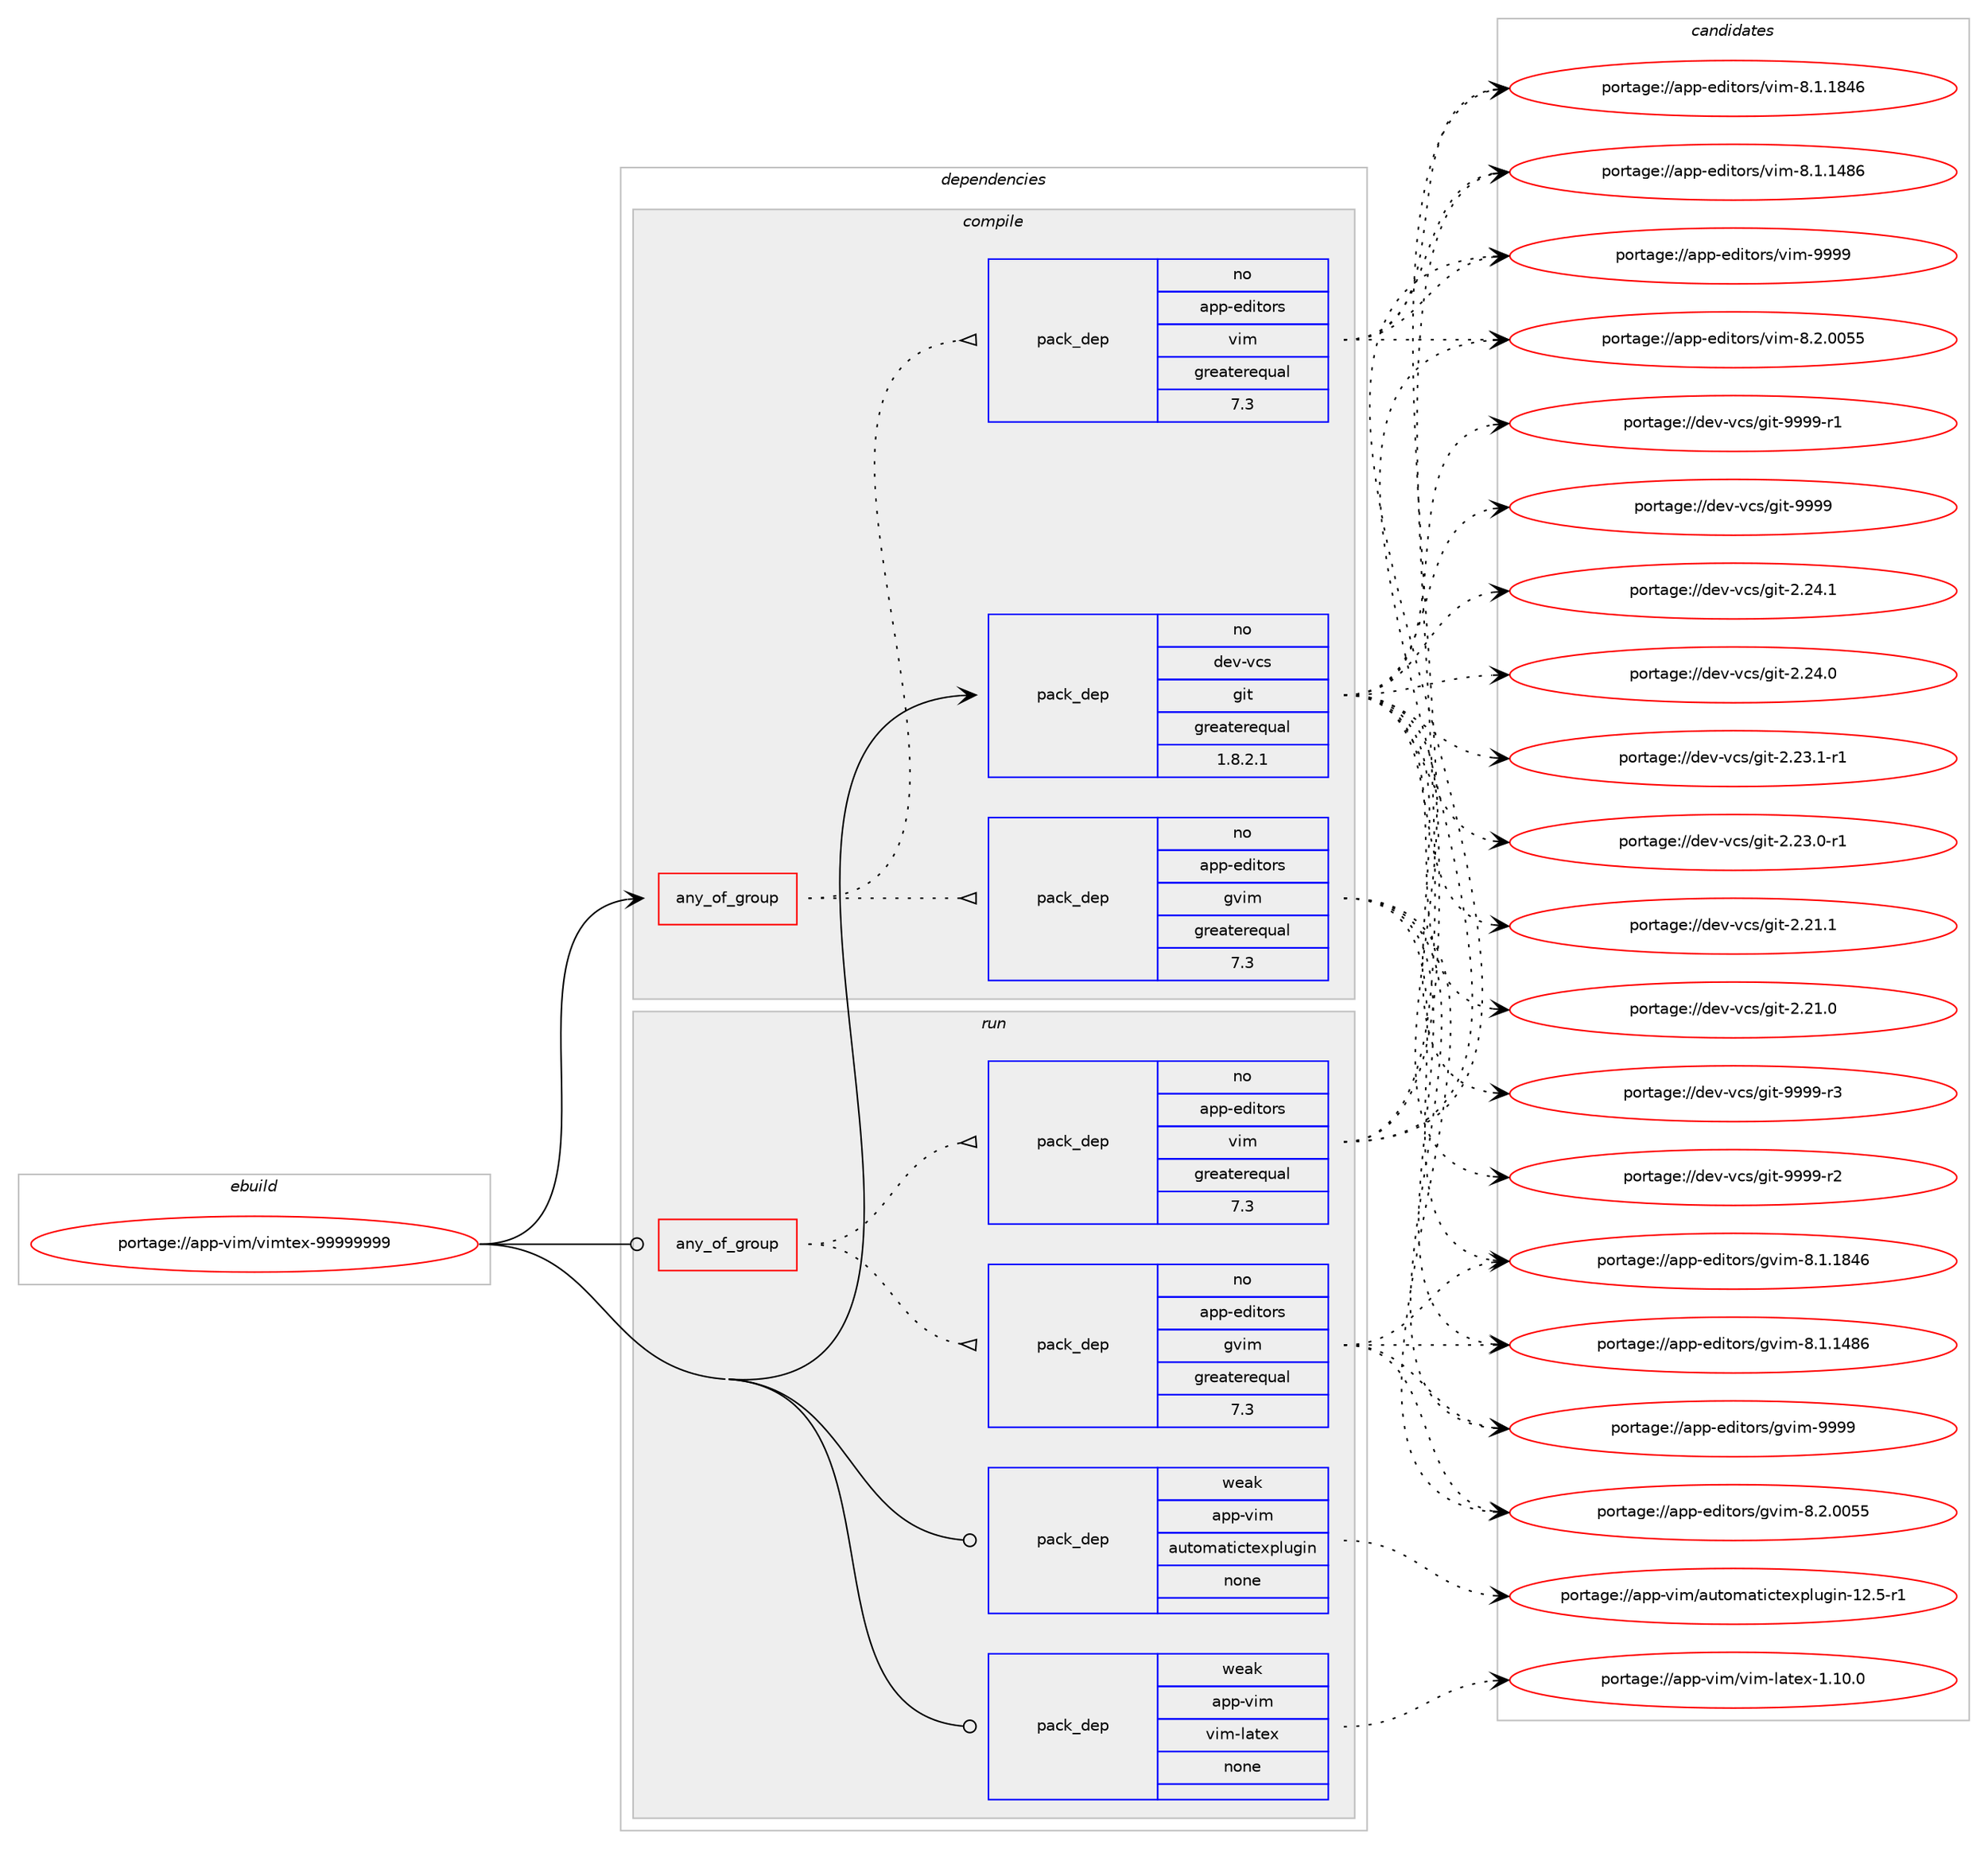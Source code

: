 digraph prolog {

# *************
# Graph options
# *************

newrank=true;
concentrate=true;
compound=true;
graph [rankdir=LR,fontname=Helvetica,fontsize=10,ranksep=1.5];#, ranksep=2.5, nodesep=0.2];
edge  [arrowhead=vee];
node  [fontname=Helvetica,fontsize=10];

# **********
# The ebuild
# **********

subgraph cluster_leftcol {
color=gray;
rank=same;
label=<<i>ebuild</i>>;
id [label="portage://app-vim/vimtex-99999999", color=red, width=4, href="../app-vim/vimtex-99999999.svg"];
}

# ****************
# The dependencies
# ****************

subgraph cluster_midcol {
color=gray;
label=<<i>dependencies</i>>;
subgraph cluster_compile {
fillcolor="#eeeeee";
style=filled;
label=<<i>compile</i>>;
subgraph any7125 {
dependency588837 [label=<<TABLE BORDER="0" CELLBORDER="1" CELLSPACING="0" CELLPADDING="4"><TR><TD CELLPADDING="10">any_of_group</TD></TR></TABLE>>, shape=none, color=red];subgraph pack442310 {
dependency588838 [label=<<TABLE BORDER="0" CELLBORDER="1" CELLSPACING="0" CELLPADDING="4" WIDTH="220"><TR><TD ROWSPAN="6" CELLPADDING="30">pack_dep</TD></TR><TR><TD WIDTH="110">no</TD></TR><TR><TD>app-editors</TD></TR><TR><TD>vim</TD></TR><TR><TD>greaterequal</TD></TR><TR><TD>7.3</TD></TR></TABLE>>, shape=none, color=blue];
}
dependency588837:e -> dependency588838:w [weight=20,style="dotted",arrowhead="oinv"];
subgraph pack442311 {
dependency588839 [label=<<TABLE BORDER="0" CELLBORDER="1" CELLSPACING="0" CELLPADDING="4" WIDTH="220"><TR><TD ROWSPAN="6" CELLPADDING="30">pack_dep</TD></TR><TR><TD WIDTH="110">no</TD></TR><TR><TD>app-editors</TD></TR><TR><TD>gvim</TD></TR><TR><TD>greaterequal</TD></TR><TR><TD>7.3</TD></TR></TABLE>>, shape=none, color=blue];
}
dependency588837:e -> dependency588839:w [weight=20,style="dotted",arrowhead="oinv"];
}
id:e -> dependency588837:w [weight=20,style="solid",arrowhead="vee"];
subgraph pack442312 {
dependency588840 [label=<<TABLE BORDER="0" CELLBORDER="1" CELLSPACING="0" CELLPADDING="4" WIDTH="220"><TR><TD ROWSPAN="6" CELLPADDING="30">pack_dep</TD></TR><TR><TD WIDTH="110">no</TD></TR><TR><TD>dev-vcs</TD></TR><TR><TD>git</TD></TR><TR><TD>greaterequal</TD></TR><TR><TD>1.8.2.1</TD></TR></TABLE>>, shape=none, color=blue];
}
id:e -> dependency588840:w [weight=20,style="solid",arrowhead="vee"];
}
subgraph cluster_compileandrun {
fillcolor="#eeeeee";
style=filled;
label=<<i>compile and run</i>>;
}
subgraph cluster_run {
fillcolor="#eeeeee";
style=filled;
label=<<i>run</i>>;
subgraph any7126 {
dependency588841 [label=<<TABLE BORDER="0" CELLBORDER="1" CELLSPACING="0" CELLPADDING="4"><TR><TD CELLPADDING="10">any_of_group</TD></TR></TABLE>>, shape=none, color=red];subgraph pack442313 {
dependency588842 [label=<<TABLE BORDER="0" CELLBORDER="1" CELLSPACING="0" CELLPADDING="4" WIDTH="220"><TR><TD ROWSPAN="6" CELLPADDING="30">pack_dep</TD></TR><TR><TD WIDTH="110">no</TD></TR><TR><TD>app-editors</TD></TR><TR><TD>vim</TD></TR><TR><TD>greaterequal</TD></TR><TR><TD>7.3</TD></TR></TABLE>>, shape=none, color=blue];
}
dependency588841:e -> dependency588842:w [weight=20,style="dotted",arrowhead="oinv"];
subgraph pack442314 {
dependency588843 [label=<<TABLE BORDER="0" CELLBORDER="1" CELLSPACING="0" CELLPADDING="4" WIDTH="220"><TR><TD ROWSPAN="6" CELLPADDING="30">pack_dep</TD></TR><TR><TD WIDTH="110">no</TD></TR><TR><TD>app-editors</TD></TR><TR><TD>gvim</TD></TR><TR><TD>greaterequal</TD></TR><TR><TD>7.3</TD></TR></TABLE>>, shape=none, color=blue];
}
dependency588841:e -> dependency588843:w [weight=20,style="dotted",arrowhead="oinv"];
}
id:e -> dependency588841:w [weight=20,style="solid",arrowhead="odot"];
subgraph pack442315 {
dependency588844 [label=<<TABLE BORDER="0" CELLBORDER="1" CELLSPACING="0" CELLPADDING="4" WIDTH="220"><TR><TD ROWSPAN="6" CELLPADDING="30">pack_dep</TD></TR><TR><TD WIDTH="110">weak</TD></TR><TR><TD>app-vim</TD></TR><TR><TD>automatictexplugin</TD></TR><TR><TD>none</TD></TR><TR><TD></TD></TR></TABLE>>, shape=none, color=blue];
}
id:e -> dependency588844:w [weight=20,style="solid",arrowhead="odot"];
subgraph pack442316 {
dependency588845 [label=<<TABLE BORDER="0" CELLBORDER="1" CELLSPACING="0" CELLPADDING="4" WIDTH="220"><TR><TD ROWSPAN="6" CELLPADDING="30">pack_dep</TD></TR><TR><TD WIDTH="110">weak</TD></TR><TR><TD>app-vim</TD></TR><TR><TD>vim-latex</TD></TR><TR><TD>none</TD></TR><TR><TD></TD></TR></TABLE>>, shape=none, color=blue];
}
id:e -> dependency588845:w [weight=20,style="solid",arrowhead="odot"];
}
}

# **************
# The candidates
# **************

subgraph cluster_choices {
rank=same;
color=gray;
label=<<i>candidates</i>>;

subgraph choice442310 {
color=black;
nodesep=1;
choice9711211245101100105116111114115471181051094557575757 [label="portage://app-editors/vim-9999", color=red, width=4,href="../app-editors/vim-9999.svg"];
choice971121124510110010511611111411547118105109455646504648485353 [label="portage://app-editors/vim-8.2.0055", color=red, width=4,href="../app-editors/vim-8.2.0055.svg"];
choice971121124510110010511611111411547118105109455646494649565254 [label="portage://app-editors/vim-8.1.1846", color=red, width=4,href="../app-editors/vim-8.1.1846.svg"];
choice971121124510110010511611111411547118105109455646494649525654 [label="portage://app-editors/vim-8.1.1486", color=red, width=4,href="../app-editors/vim-8.1.1486.svg"];
dependency588838:e -> choice9711211245101100105116111114115471181051094557575757:w [style=dotted,weight="100"];
dependency588838:e -> choice971121124510110010511611111411547118105109455646504648485353:w [style=dotted,weight="100"];
dependency588838:e -> choice971121124510110010511611111411547118105109455646494649565254:w [style=dotted,weight="100"];
dependency588838:e -> choice971121124510110010511611111411547118105109455646494649525654:w [style=dotted,weight="100"];
}
subgraph choice442311 {
color=black;
nodesep=1;
choice9711211245101100105116111114115471031181051094557575757 [label="portage://app-editors/gvim-9999", color=red, width=4,href="../app-editors/gvim-9999.svg"];
choice971121124510110010511611111411547103118105109455646504648485353 [label="portage://app-editors/gvim-8.2.0055", color=red, width=4,href="../app-editors/gvim-8.2.0055.svg"];
choice971121124510110010511611111411547103118105109455646494649565254 [label="portage://app-editors/gvim-8.1.1846", color=red, width=4,href="../app-editors/gvim-8.1.1846.svg"];
choice971121124510110010511611111411547103118105109455646494649525654 [label="portage://app-editors/gvim-8.1.1486", color=red, width=4,href="../app-editors/gvim-8.1.1486.svg"];
dependency588839:e -> choice9711211245101100105116111114115471031181051094557575757:w [style=dotted,weight="100"];
dependency588839:e -> choice971121124510110010511611111411547103118105109455646504648485353:w [style=dotted,weight="100"];
dependency588839:e -> choice971121124510110010511611111411547103118105109455646494649565254:w [style=dotted,weight="100"];
dependency588839:e -> choice971121124510110010511611111411547103118105109455646494649525654:w [style=dotted,weight="100"];
}
subgraph choice442312 {
color=black;
nodesep=1;
choice10010111845118991154710310511645575757574511451 [label="portage://dev-vcs/git-9999-r3", color=red, width=4,href="../dev-vcs/git-9999-r3.svg"];
choice10010111845118991154710310511645575757574511450 [label="portage://dev-vcs/git-9999-r2", color=red, width=4,href="../dev-vcs/git-9999-r2.svg"];
choice10010111845118991154710310511645575757574511449 [label="portage://dev-vcs/git-9999-r1", color=red, width=4,href="../dev-vcs/git-9999-r1.svg"];
choice1001011184511899115471031051164557575757 [label="portage://dev-vcs/git-9999", color=red, width=4,href="../dev-vcs/git-9999.svg"];
choice10010111845118991154710310511645504650524649 [label="portage://dev-vcs/git-2.24.1", color=red, width=4,href="../dev-vcs/git-2.24.1.svg"];
choice10010111845118991154710310511645504650524648 [label="portage://dev-vcs/git-2.24.0", color=red, width=4,href="../dev-vcs/git-2.24.0.svg"];
choice100101118451189911547103105116455046505146494511449 [label="portage://dev-vcs/git-2.23.1-r1", color=red, width=4,href="../dev-vcs/git-2.23.1-r1.svg"];
choice100101118451189911547103105116455046505146484511449 [label="portage://dev-vcs/git-2.23.0-r1", color=red, width=4,href="../dev-vcs/git-2.23.0-r1.svg"];
choice10010111845118991154710310511645504650494649 [label="portage://dev-vcs/git-2.21.1", color=red, width=4,href="../dev-vcs/git-2.21.1.svg"];
choice10010111845118991154710310511645504650494648 [label="portage://dev-vcs/git-2.21.0", color=red, width=4,href="../dev-vcs/git-2.21.0.svg"];
dependency588840:e -> choice10010111845118991154710310511645575757574511451:w [style=dotted,weight="100"];
dependency588840:e -> choice10010111845118991154710310511645575757574511450:w [style=dotted,weight="100"];
dependency588840:e -> choice10010111845118991154710310511645575757574511449:w [style=dotted,weight="100"];
dependency588840:e -> choice1001011184511899115471031051164557575757:w [style=dotted,weight="100"];
dependency588840:e -> choice10010111845118991154710310511645504650524649:w [style=dotted,weight="100"];
dependency588840:e -> choice10010111845118991154710310511645504650524648:w [style=dotted,weight="100"];
dependency588840:e -> choice100101118451189911547103105116455046505146494511449:w [style=dotted,weight="100"];
dependency588840:e -> choice100101118451189911547103105116455046505146484511449:w [style=dotted,weight="100"];
dependency588840:e -> choice10010111845118991154710310511645504650494649:w [style=dotted,weight="100"];
dependency588840:e -> choice10010111845118991154710310511645504650494648:w [style=dotted,weight="100"];
}
subgraph choice442313 {
color=black;
nodesep=1;
choice9711211245101100105116111114115471181051094557575757 [label="portage://app-editors/vim-9999", color=red, width=4,href="../app-editors/vim-9999.svg"];
choice971121124510110010511611111411547118105109455646504648485353 [label="portage://app-editors/vim-8.2.0055", color=red, width=4,href="../app-editors/vim-8.2.0055.svg"];
choice971121124510110010511611111411547118105109455646494649565254 [label="portage://app-editors/vim-8.1.1846", color=red, width=4,href="../app-editors/vim-8.1.1846.svg"];
choice971121124510110010511611111411547118105109455646494649525654 [label="portage://app-editors/vim-8.1.1486", color=red, width=4,href="../app-editors/vim-8.1.1486.svg"];
dependency588842:e -> choice9711211245101100105116111114115471181051094557575757:w [style=dotted,weight="100"];
dependency588842:e -> choice971121124510110010511611111411547118105109455646504648485353:w [style=dotted,weight="100"];
dependency588842:e -> choice971121124510110010511611111411547118105109455646494649565254:w [style=dotted,weight="100"];
dependency588842:e -> choice971121124510110010511611111411547118105109455646494649525654:w [style=dotted,weight="100"];
}
subgraph choice442314 {
color=black;
nodesep=1;
choice9711211245101100105116111114115471031181051094557575757 [label="portage://app-editors/gvim-9999", color=red, width=4,href="../app-editors/gvim-9999.svg"];
choice971121124510110010511611111411547103118105109455646504648485353 [label="portage://app-editors/gvim-8.2.0055", color=red, width=4,href="../app-editors/gvim-8.2.0055.svg"];
choice971121124510110010511611111411547103118105109455646494649565254 [label="portage://app-editors/gvim-8.1.1846", color=red, width=4,href="../app-editors/gvim-8.1.1846.svg"];
choice971121124510110010511611111411547103118105109455646494649525654 [label="portage://app-editors/gvim-8.1.1486", color=red, width=4,href="../app-editors/gvim-8.1.1486.svg"];
dependency588843:e -> choice9711211245101100105116111114115471031181051094557575757:w [style=dotted,weight="100"];
dependency588843:e -> choice971121124510110010511611111411547103118105109455646504648485353:w [style=dotted,weight="100"];
dependency588843:e -> choice971121124510110010511611111411547103118105109455646494649565254:w [style=dotted,weight="100"];
dependency588843:e -> choice971121124510110010511611111411547103118105109455646494649525654:w [style=dotted,weight="100"];
}
subgraph choice442315 {
color=black;
nodesep=1;
choice97112112451181051094797117116111109971161059911610112011210811710310511045495046534511449 [label="portage://app-vim/automatictexplugin-12.5-r1", color=red, width=4,href="../app-vim/automatictexplugin-12.5-r1.svg"];
dependency588844:e -> choice97112112451181051094797117116111109971161059911610112011210811710310511045495046534511449:w [style=dotted,weight="100"];
}
subgraph choice442316 {
color=black;
nodesep=1;
choice971121124511810510947118105109451089711610112045494649484648 [label="portage://app-vim/vim-latex-1.10.0", color=red, width=4,href="../app-vim/vim-latex-1.10.0.svg"];
dependency588845:e -> choice971121124511810510947118105109451089711610112045494649484648:w [style=dotted,weight="100"];
}
}

}
